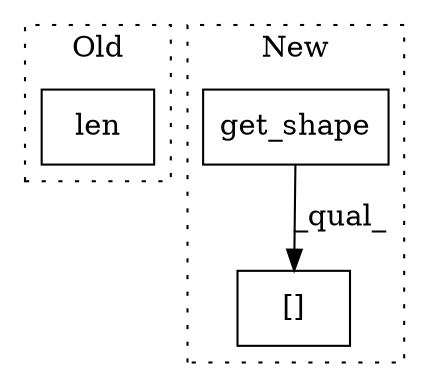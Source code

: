 digraph G {
subgraph cluster0 {
1 [label="len" a="32" s="9393,9415" l="4,1" shape="box"];
label = "Old";
style="dotted";
}
subgraph cluster1 {
2 [label="get_shape" a="32" s="8616" l="11" shape="box"];
3 [label="[]" a="2" s="8605,8629" l="23,1" shape="box"];
label = "New";
style="dotted";
}
2 -> 3 [label="_qual_"];
}